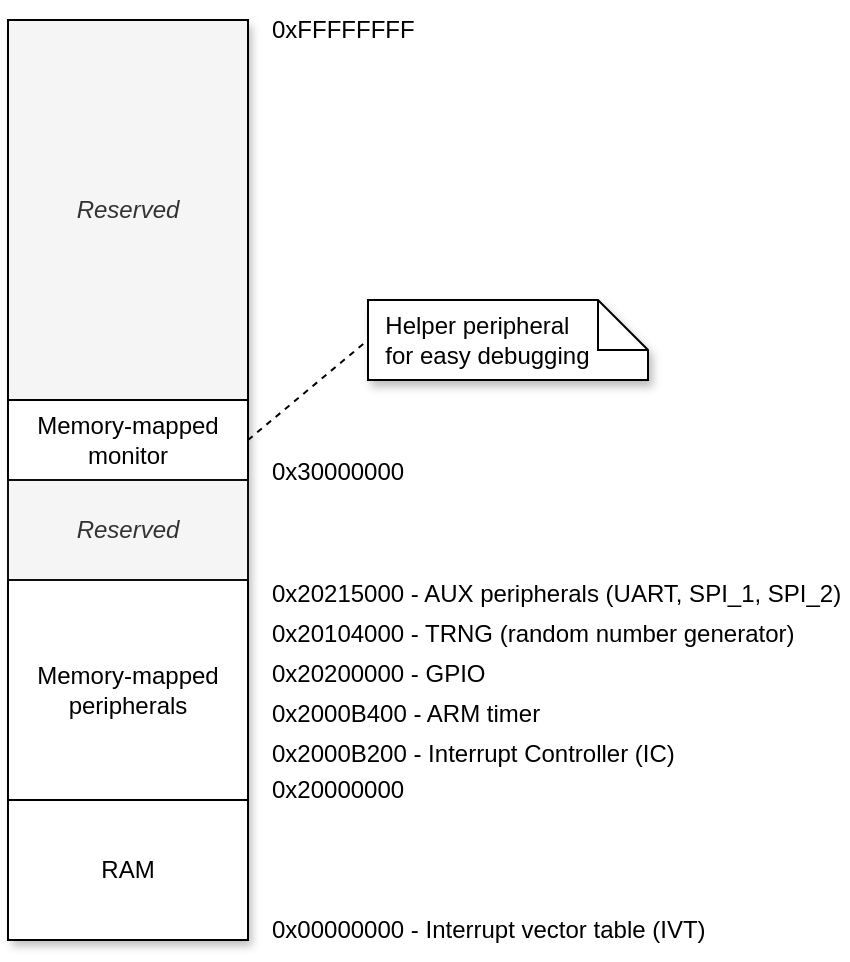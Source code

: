 <mxfile version="21.6.8" type="device">
  <diagram name="Page-1" id="CShNJLnCOTn1WwsLUaTq">
    <mxGraphModel dx="1036" dy="614" grid="1" gridSize="10" guides="1" tooltips="1" connect="1" arrows="1" fold="1" page="1" pageScale="1" pageWidth="850" pageHeight="1100" math="0" shadow="0">
      <root>
        <mxCell id="0" />
        <mxCell id="1" parent="0" />
        <mxCell id="dGoACLbPeBzvsjGyq3BE-19" value="" style="rounded=0;whiteSpace=wrap;html=1;fillColor=#f5f5f5;fontColor=#333333;strokeColor=none;shadow=1;fontStyle=2" parent="1" vertex="1">
          <mxGeometry x="250" y="100" width="120" height="460" as="geometry" />
        </mxCell>
        <mxCell id="dGoACLbPeBzvsjGyq3BE-1" value="Reserved" style="rounded=0;whiteSpace=wrap;html=1;fillColor=#f5f5f5;fontColor=#333333;strokeColor=#000000;shadow=0;fontStyle=2" parent="1" vertex="1">
          <mxGeometry x="250" y="100" width="120" height="190" as="geometry" />
        </mxCell>
        <mxCell id="dGoACLbPeBzvsjGyq3BE-2" value="0x00000000 - Interrupt vector table (IVT)" style="text;html=1;strokeColor=none;fillColor=none;align=left;verticalAlign=middle;whiteSpace=wrap;rounded=0;" parent="1" vertex="1">
          <mxGeometry x="380" y="540" width="250" height="30" as="geometry" />
        </mxCell>
        <mxCell id="dGoACLbPeBzvsjGyq3BE-3" value="0xFFFFFFFF" style="text;html=1;strokeColor=none;fillColor=none;align=left;verticalAlign=middle;whiteSpace=wrap;rounded=0;" parent="1" vertex="1">
          <mxGeometry x="380" y="90" width="60" height="30" as="geometry" />
        </mxCell>
        <mxCell id="dGoACLbPeBzvsjGyq3BE-4" value="0x20000000" style="text;html=1;strokeColor=none;fillColor=none;align=left;verticalAlign=middle;whiteSpace=wrap;rounded=0;" parent="1" vertex="1">
          <mxGeometry x="380" y="470" width="60" height="30" as="geometry" />
        </mxCell>
        <mxCell id="dGoACLbPeBzvsjGyq3BE-7" value="0x20200000 - GPIO" style="text;html=1;strokeColor=none;fillColor=none;align=left;verticalAlign=middle;whiteSpace=wrap;rounded=0;" parent="1" vertex="1">
          <mxGeometry x="380" y="412" width="280" height="30" as="geometry" />
        </mxCell>
        <mxCell id="dGoACLbPeBzvsjGyq3BE-8" value="0x2000B200 - Interrupt Controller (IC)" style="text;html=1;strokeColor=none;fillColor=none;align=left;verticalAlign=middle;whiteSpace=wrap;rounded=0;" parent="1" vertex="1">
          <mxGeometry x="380" y="452" width="280" height="30" as="geometry" />
        </mxCell>
        <mxCell id="dGoACLbPeBzvsjGyq3BE-9" value="0x2000B400 - ARM timer" style="text;html=1;strokeColor=none;fillColor=none;align=left;verticalAlign=middle;whiteSpace=wrap;rounded=0;" parent="1" vertex="1">
          <mxGeometry x="380" y="432" width="290" height="30" as="geometry" />
        </mxCell>
        <mxCell id="dGoACLbPeBzvsjGyq3BE-10" value="0x30000000" style="text;html=1;strokeColor=none;fillColor=none;align=left;verticalAlign=middle;whiteSpace=wrap;rounded=0;" parent="1" vertex="1">
          <mxGeometry x="380" y="311" width="60" height="30" as="geometry" />
        </mxCell>
        <mxCell id="dGoACLbPeBzvsjGyq3BE-11" value="0x20104000 - TRNG (random number generator)" style="text;html=1;strokeColor=none;fillColor=none;align=left;verticalAlign=middle;whiteSpace=wrap;rounded=0;" parent="1" vertex="1">
          <mxGeometry x="380" y="392" width="290" height="30" as="geometry" />
        </mxCell>
        <mxCell id="dGoACLbPeBzvsjGyq3BE-12" value="0x20215000 - AUX peripherals (UART, SPI_1, SPI_2)" style="text;html=1;strokeColor=none;fillColor=none;align=left;verticalAlign=middle;whiteSpace=wrap;rounded=0;" parent="1" vertex="1">
          <mxGeometry x="380" y="372" width="290" height="30" as="geometry" />
        </mxCell>
        <mxCell id="dGoACLbPeBzvsjGyq3BE-13" value="RAM" style="rounded=0;whiteSpace=wrap;html=1;shadow=0;" parent="1" vertex="1">
          <mxGeometry x="250" y="490" width="120" height="70" as="geometry" />
        </mxCell>
        <mxCell id="dGoACLbPeBzvsjGyq3BE-14" value="Memory-mapped peripherals" style="rounded=0;whiteSpace=wrap;html=1;shadow=0;" parent="1" vertex="1">
          <mxGeometry x="250" y="380" width="120" height="110" as="geometry" />
        </mxCell>
        <mxCell id="dGoACLbPeBzvsjGyq3BE-15" value="Memory-mapped monitor" style="rounded=0;whiteSpace=wrap;html=1;shadow=0;" parent="1" vertex="1">
          <mxGeometry x="250" y="290" width="120" height="40" as="geometry" />
        </mxCell>
        <mxCell id="dGoACLbPeBzvsjGyq3BE-17" value="Reserved" style="rounded=0;whiteSpace=wrap;html=1;fillColor=#f5f5f5;fontColor=#333333;strokeColor=#0D0D0D;shadow=0;fontStyle=2" parent="1" vertex="1">
          <mxGeometry x="250" y="330" width="120" height="50" as="geometry" />
        </mxCell>
        <mxCell id="ST8DbaFzP61WMvfkF0dQ-3" value="&lt;blockquote style=&quot;margin: 0 0 0 40px; border: none; padding: 0px;&quot;&gt;&lt;/blockquote&gt;&lt;span style=&quot;background-color: initial;&quot;&gt;&amp;nbsp; Helper peripheral&lt;/span&gt;&lt;br&gt;&lt;div style=&quot;&quot;&gt;&lt;span style=&quot;background-color: initial;&quot;&gt;&amp;nbsp; for easy debugging&lt;/span&gt;&lt;/div&gt;" style="shape=note2;boundedLbl=1;whiteSpace=wrap;html=1;size=25;verticalAlign=middle;align=left;shadow=1;" parent="1" vertex="1">
          <mxGeometry x="430" y="240" width="140" height="40" as="geometry" />
        </mxCell>
        <mxCell id="ST8DbaFzP61WMvfkF0dQ-4" value="" style="endArrow=none;dashed=1;html=1;strokeWidth=1;rounded=0;exitX=1;exitY=0.5;exitDx=0;exitDy=0;entryX=0;entryY=0.5;entryDx=0;entryDy=0;entryPerimeter=0;" parent="1" source="dGoACLbPeBzvsjGyq3BE-15" target="ST8DbaFzP61WMvfkF0dQ-3" edge="1">
          <mxGeometry width="50" height="50" relative="1" as="geometry">
            <mxPoint x="410" y="280" as="sourcePoint" />
            <mxPoint x="460" y="230" as="targetPoint" />
          </mxGeometry>
        </mxCell>
      </root>
    </mxGraphModel>
  </diagram>
</mxfile>
